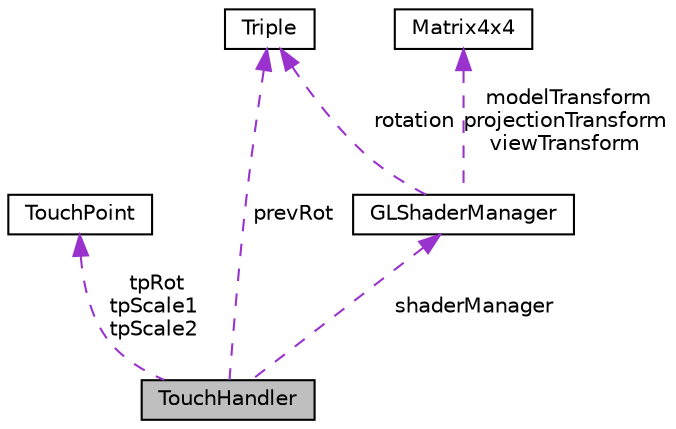 digraph "TouchHandler"
{
 // LATEX_PDF_SIZE
  edge [fontname="Helvetica",fontsize="10",labelfontname="Helvetica",labelfontsize="10"];
  node [fontname="Helvetica",fontsize="10",shape=record];
  Node1 [label="TouchHandler",height=0.2,width=0.4,color="black", fillcolor="grey75", style="filled", fontcolor="black",tooltip=" "];
  Node2 -> Node1 [dir="back",color="darkorchid3",fontsize="10",style="dashed",label=" tpRot\ntpScale1\ntpScale2" ,fontname="Helvetica"];
  Node2 [label="TouchPoint",height=0.2,width=0.4,color="black", fillcolor="white", style="filled",URL="$structTouchPoint.html",tooltip=" "];
  Node3 -> Node1 [dir="back",color="darkorchid3",fontsize="10",style="dashed",label=" shaderManager" ,fontname="Helvetica"];
  Node3 [label="GLShaderManager",height=0.2,width=0.4,color="black", fillcolor="white", style="filled",URL="$classGLShaderManager.html",tooltip=" "];
  Node4 -> Node3 [dir="back",color="darkorchid3",fontsize="10",style="dashed",label=" rotation" ,fontname="Helvetica"];
  Node4 [label="Triple",height=0.2,width=0.4,color="black", fillcolor="white", style="filled",URL="$classTriple.html",tooltip=" "];
  Node5 -> Node3 [dir="back",color="darkorchid3",fontsize="10",style="dashed",label=" modelTransform\nprojectionTransform\nviewTransform" ,fontname="Helvetica"];
  Node5 [label="Matrix4x4",height=0.2,width=0.4,color="black", fillcolor="white", style="filled",URL="$classMatrix4x4.html",tooltip=" "];
  Node4 -> Node1 [dir="back",color="darkorchid3",fontsize="10",style="dashed",label=" prevRot" ,fontname="Helvetica"];
}
